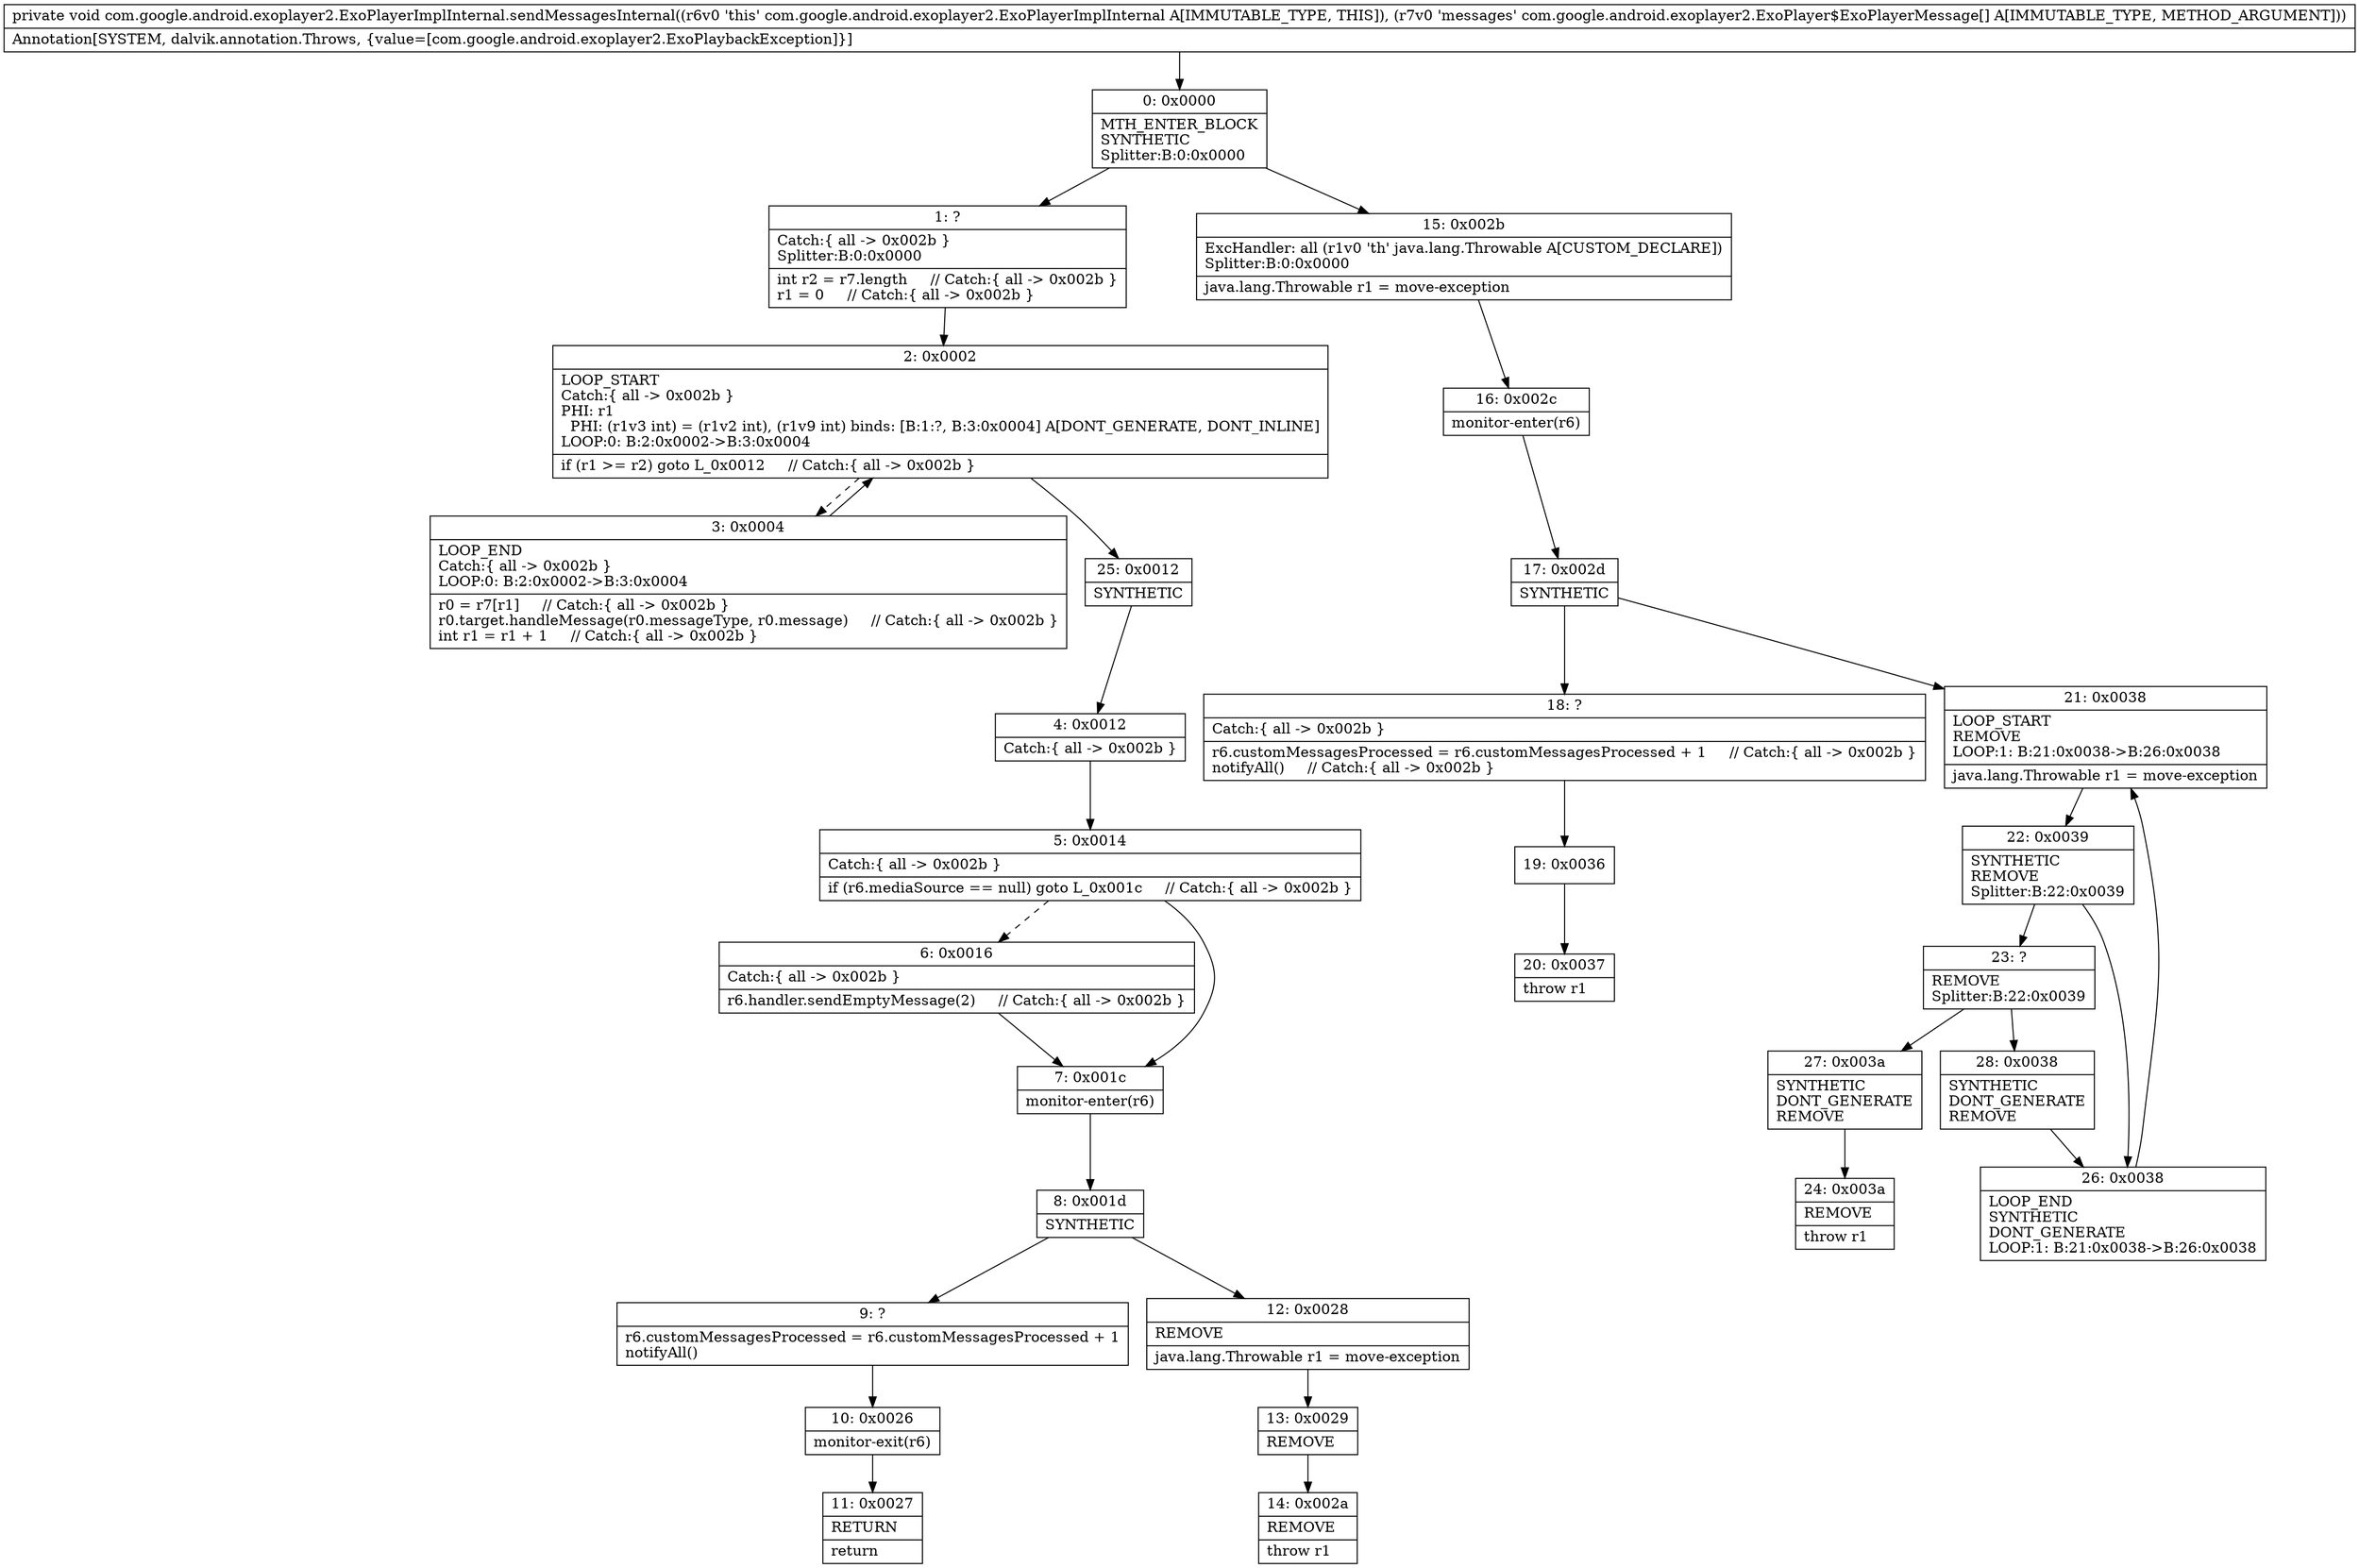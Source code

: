digraph "CFG forcom.google.android.exoplayer2.ExoPlayerImplInternal.sendMessagesInternal([Lcom\/google\/android\/exoplayer2\/ExoPlayer$ExoPlayerMessage;)V" {
Node_0 [shape=record,label="{0\:\ 0x0000|MTH_ENTER_BLOCK\lSYNTHETIC\lSplitter:B:0:0x0000\l}"];
Node_1 [shape=record,label="{1\:\ ?|Catch:\{ all \-\> 0x002b \}\lSplitter:B:0:0x0000\l|int r2 = r7.length     \/\/ Catch:\{ all \-\> 0x002b \}\lr1 = 0     \/\/ Catch:\{ all \-\> 0x002b \}\l}"];
Node_2 [shape=record,label="{2\:\ 0x0002|LOOP_START\lCatch:\{ all \-\> 0x002b \}\lPHI: r1 \l  PHI: (r1v3 int) = (r1v2 int), (r1v9 int) binds: [B:1:?, B:3:0x0004] A[DONT_GENERATE, DONT_INLINE]\lLOOP:0: B:2:0x0002\-\>B:3:0x0004\l|if (r1 \>= r2) goto L_0x0012     \/\/ Catch:\{ all \-\> 0x002b \}\l}"];
Node_3 [shape=record,label="{3\:\ 0x0004|LOOP_END\lCatch:\{ all \-\> 0x002b \}\lLOOP:0: B:2:0x0002\-\>B:3:0x0004\l|r0 = r7[r1]     \/\/ Catch:\{ all \-\> 0x002b \}\lr0.target.handleMessage(r0.messageType, r0.message)     \/\/ Catch:\{ all \-\> 0x002b \}\lint r1 = r1 + 1     \/\/ Catch:\{ all \-\> 0x002b \}\l}"];
Node_4 [shape=record,label="{4\:\ 0x0012|Catch:\{ all \-\> 0x002b \}\l}"];
Node_5 [shape=record,label="{5\:\ 0x0014|Catch:\{ all \-\> 0x002b \}\l|if (r6.mediaSource == null) goto L_0x001c     \/\/ Catch:\{ all \-\> 0x002b \}\l}"];
Node_6 [shape=record,label="{6\:\ 0x0016|Catch:\{ all \-\> 0x002b \}\l|r6.handler.sendEmptyMessage(2)     \/\/ Catch:\{ all \-\> 0x002b \}\l}"];
Node_7 [shape=record,label="{7\:\ 0x001c|monitor\-enter(r6)\l}"];
Node_8 [shape=record,label="{8\:\ 0x001d|SYNTHETIC\l}"];
Node_9 [shape=record,label="{9\:\ ?|r6.customMessagesProcessed = r6.customMessagesProcessed + 1\lnotifyAll()\l}"];
Node_10 [shape=record,label="{10\:\ 0x0026|monitor\-exit(r6)\l}"];
Node_11 [shape=record,label="{11\:\ 0x0027|RETURN\l|return\l}"];
Node_12 [shape=record,label="{12\:\ 0x0028|REMOVE\l|java.lang.Throwable r1 = move\-exception\l}"];
Node_13 [shape=record,label="{13\:\ 0x0029|REMOVE\l}"];
Node_14 [shape=record,label="{14\:\ 0x002a|REMOVE\l|throw r1\l}"];
Node_15 [shape=record,label="{15\:\ 0x002b|ExcHandler: all (r1v0 'th' java.lang.Throwable A[CUSTOM_DECLARE])\lSplitter:B:0:0x0000\l|java.lang.Throwable r1 = move\-exception\l}"];
Node_16 [shape=record,label="{16\:\ 0x002c|monitor\-enter(r6)\l}"];
Node_17 [shape=record,label="{17\:\ 0x002d|SYNTHETIC\l}"];
Node_18 [shape=record,label="{18\:\ ?|Catch:\{ all \-\> 0x002b \}\l|r6.customMessagesProcessed = r6.customMessagesProcessed + 1     \/\/ Catch:\{ all \-\> 0x002b \}\lnotifyAll()     \/\/ Catch:\{ all \-\> 0x002b \}\l}"];
Node_19 [shape=record,label="{19\:\ 0x0036}"];
Node_20 [shape=record,label="{20\:\ 0x0037|throw r1\l}"];
Node_21 [shape=record,label="{21\:\ 0x0038|LOOP_START\lREMOVE\lLOOP:1: B:21:0x0038\-\>B:26:0x0038\l|java.lang.Throwable r1 = move\-exception\l}"];
Node_22 [shape=record,label="{22\:\ 0x0039|SYNTHETIC\lREMOVE\lSplitter:B:22:0x0039\l}"];
Node_23 [shape=record,label="{23\:\ ?|REMOVE\lSplitter:B:22:0x0039\l}"];
Node_24 [shape=record,label="{24\:\ 0x003a|REMOVE\l|throw r1\l}"];
Node_25 [shape=record,label="{25\:\ 0x0012|SYNTHETIC\l}"];
Node_26 [shape=record,label="{26\:\ 0x0038|LOOP_END\lSYNTHETIC\lDONT_GENERATE\lLOOP:1: B:21:0x0038\-\>B:26:0x0038\l}"];
Node_27 [shape=record,label="{27\:\ 0x003a|SYNTHETIC\lDONT_GENERATE\lREMOVE\l}"];
Node_28 [shape=record,label="{28\:\ 0x0038|SYNTHETIC\lDONT_GENERATE\lREMOVE\l}"];
MethodNode[shape=record,label="{private void com.google.android.exoplayer2.ExoPlayerImplInternal.sendMessagesInternal((r6v0 'this' com.google.android.exoplayer2.ExoPlayerImplInternal A[IMMUTABLE_TYPE, THIS]), (r7v0 'messages' com.google.android.exoplayer2.ExoPlayer$ExoPlayerMessage[] A[IMMUTABLE_TYPE, METHOD_ARGUMENT]))  | Annotation[SYSTEM, dalvik.annotation.Throws, \{value=[com.google.android.exoplayer2.ExoPlaybackException]\}]\l}"];
MethodNode -> Node_0;
Node_0 -> Node_1;
Node_0 -> Node_15;
Node_1 -> Node_2;
Node_2 -> Node_3[style=dashed];
Node_2 -> Node_25;
Node_3 -> Node_2;
Node_4 -> Node_5;
Node_5 -> Node_6[style=dashed];
Node_5 -> Node_7;
Node_6 -> Node_7;
Node_7 -> Node_8;
Node_8 -> Node_9;
Node_8 -> Node_12;
Node_9 -> Node_10;
Node_10 -> Node_11;
Node_12 -> Node_13;
Node_13 -> Node_14;
Node_15 -> Node_16;
Node_16 -> Node_17;
Node_17 -> Node_18;
Node_17 -> Node_21;
Node_18 -> Node_19;
Node_19 -> Node_20;
Node_21 -> Node_22;
Node_22 -> Node_23;
Node_22 -> Node_26;
Node_23 -> Node_27;
Node_23 -> Node_28;
Node_25 -> Node_4;
Node_26 -> Node_21;
Node_27 -> Node_24;
Node_28 -> Node_26;
}

